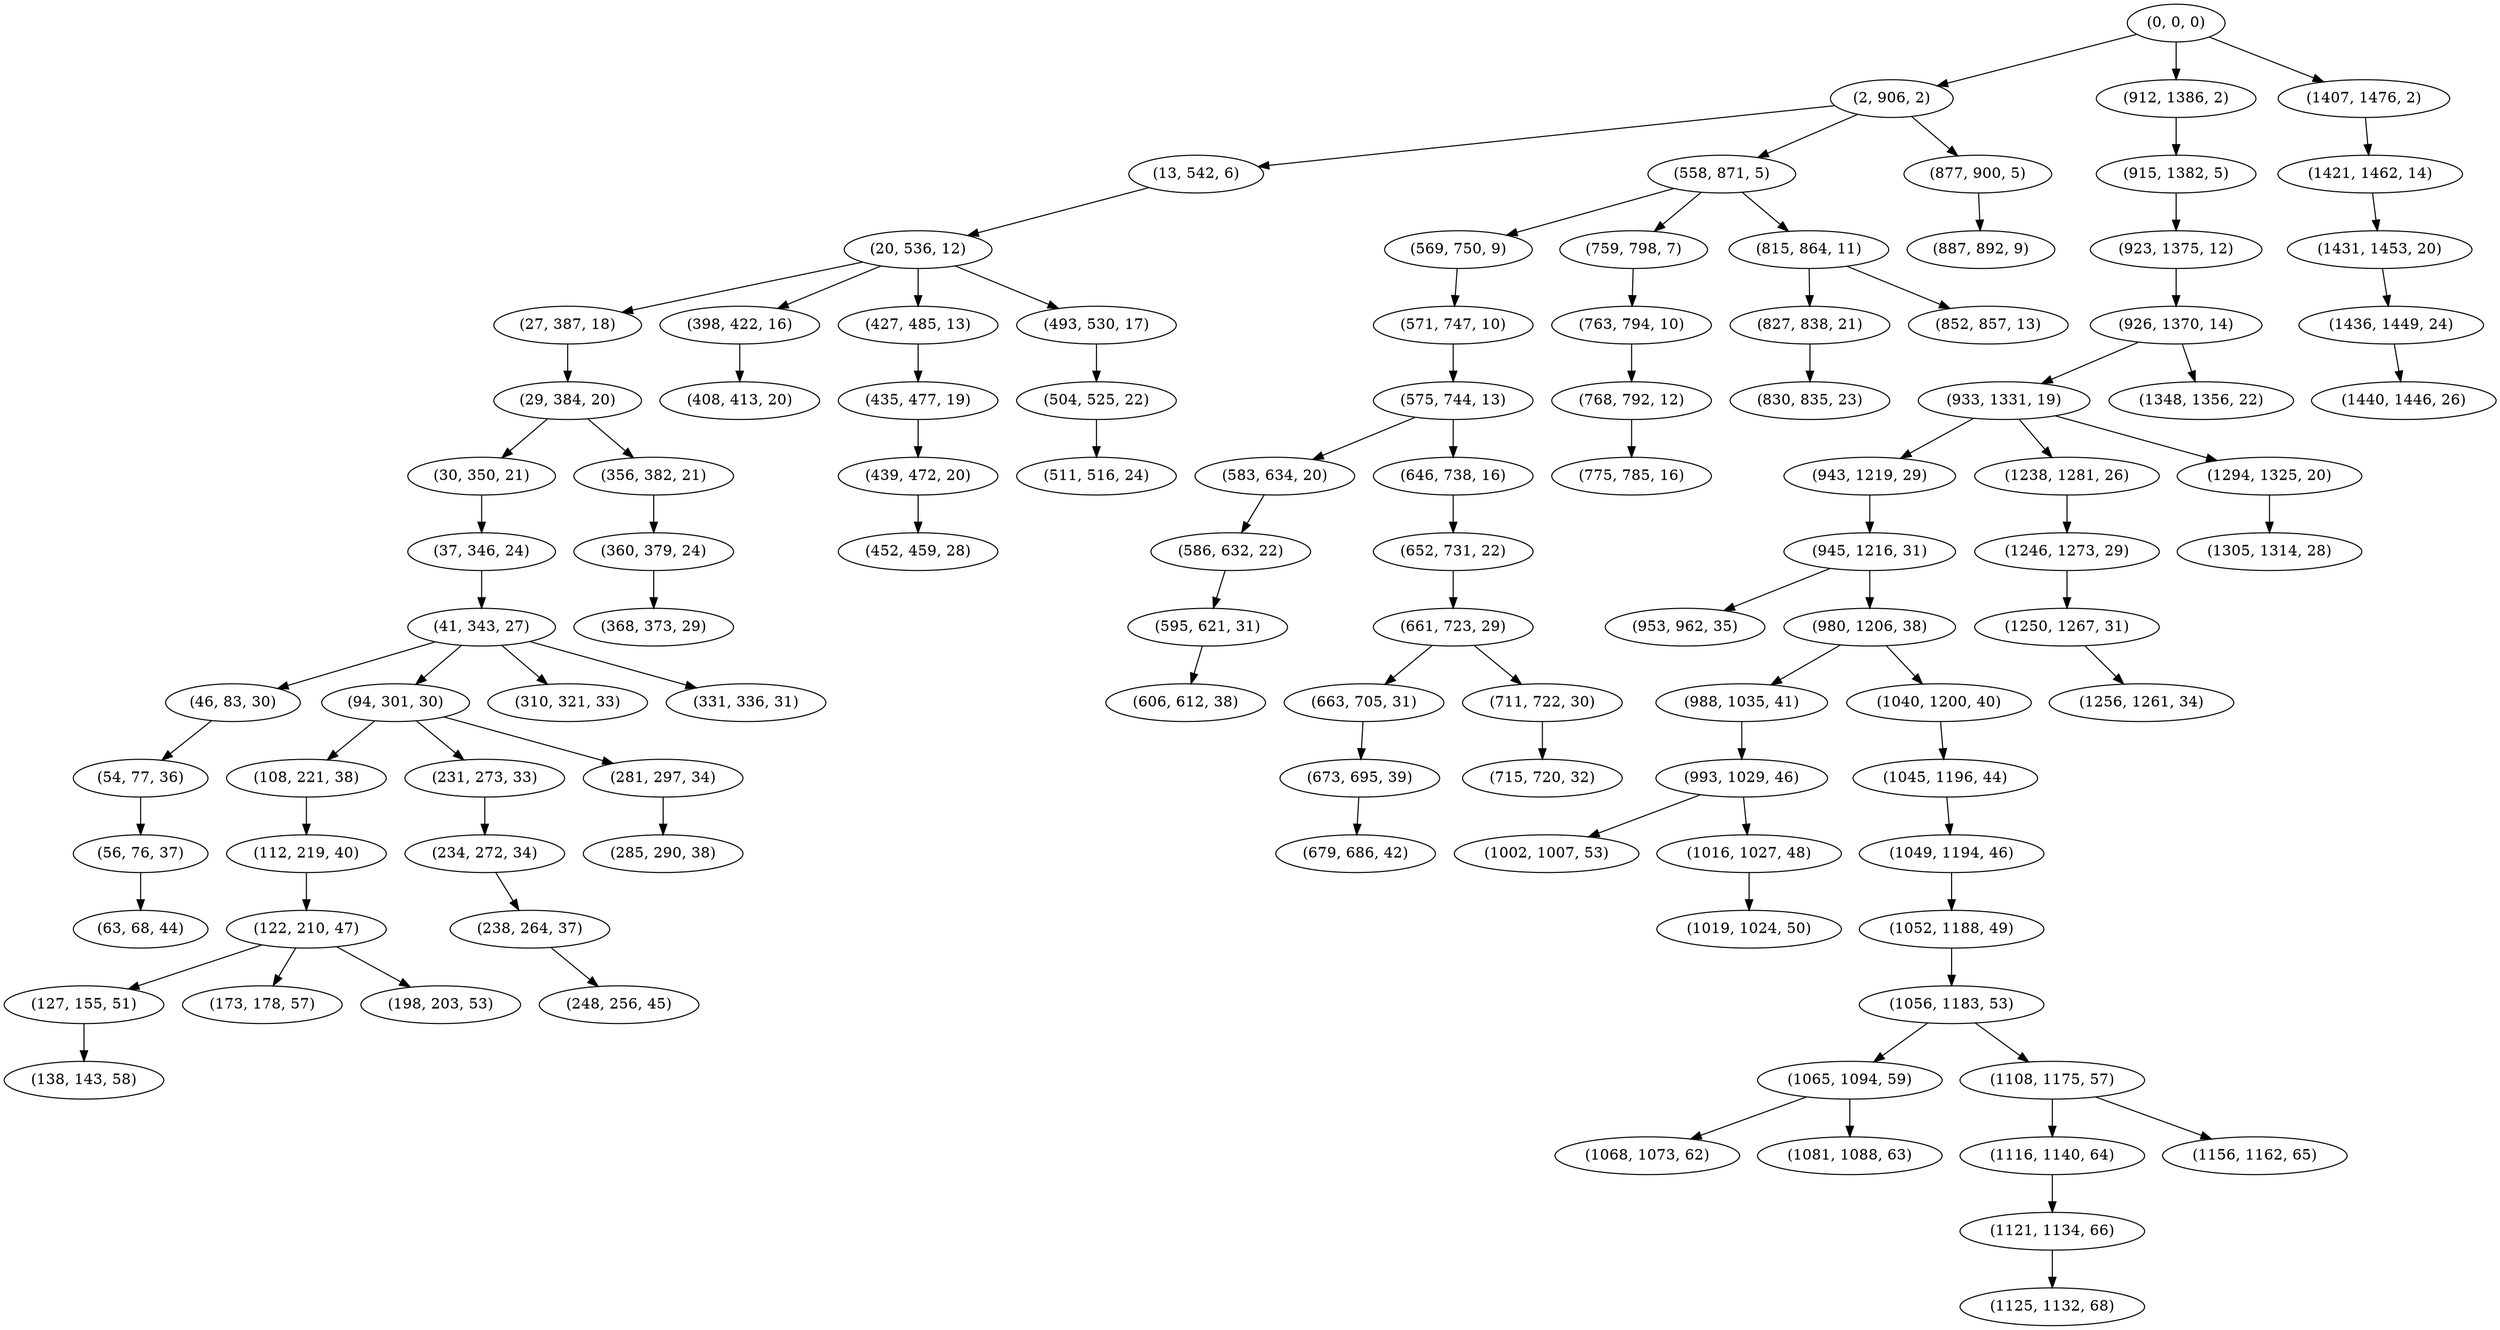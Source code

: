 digraph tree {
    "(0, 0, 0)";
    "(2, 906, 2)";
    "(13, 542, 6)";
    "(20, 536, 12)";
    "(27, 387, 18)";
    "(29, 384, 20)";
    "(30, 350, 21)";
    "(37, 346, 24)";
    "(41, 343, 27)";
    "(46, 83, 30)";
    "(54, 77, 36)";
    "(56, 76, 37)";
    "(63, 68, 44)";
    "(94, 301, 30)";
    "(108, 221, 38)";
    "(112, 219, 40)";
    "(122, 210, 47)";
    "(127, 155, 51)";
    "(138, 143, 58)";
    "(173, 178, 57)";
    "(198, 203, 53)";
    "(231, 273, 33)";
    "(234, 272, 34)";
    "(238, 264, 37)";
    "(248, 256, 45)";
    "(281, 297, 34)";
    "(285, 290, 38)";
    "(310, 321, 33)";
    "(331, 336, 31)";
    "(356, 382, 21)";
    "(360, 379, 24)";
    "(368, 373, 29)";
    "(398, 422, 16)";
    "(408, 413, 20)";
    "(427, 485, 13)";
    "(435, 477, 19)";
    "(439, 472, 20)";
    "(452, 459, 28)";
    "(493, 530, 17)";
    "(504, 525, 22)";
    "(511, 516, 24)";
    "(558, 871, 5)";
    "(569, 750, 9)";
    "(571, 747, 10)";
    "(575, 744, 13)";
    "(583, 634, 20)";
    "(586, 632, 22)";
    "(595, 621, 31)";
    "(606, 612, 38)";
    "(646, 738, 16)";
    "(652, 731, 22)";
    "(661, 723, 29)";
    "(663, 705, 31)";
    "(673, 695, 39)";
    "(679, 686, 42)";
    "(711, 722, 30)";
    "(715, 720, 32)";
    "(759, 798, 7)";
    "(763, 794, 10)";
    "(768, 792, 12)";
    "(775, 785, 16)";
    "(815, 864, 11)";
    "(827, 838, 21)";
    "(830, 835, 23)";
    "(852, 857, 13)";
    "(877, 900, 5)";
    "(887, 892, 9)";
    "(912, 1386, 2)";
    "(915, 1382, 5)";
    "(923, 1375, 12)";
    "(926, 1370, 14)";
    "(933, 1331, 19)";
    "(943, 1219, 29)";
    "(945, 1216, 31)";
    "(953, 962, 35)";
    "(980, 1206, 38)";
    "(988, 1035, 41)";
    "(993, 1029, 46)";
    "(1002, 1007, 53)";
    "(1016, 1027, 48)";
    "(1019, 1024, 50)";
    "(1040, 1200, 40)";
    "(1045, 1196, 44)";
    "(1049, 1194, 46)";
    "(1052, 1188, 49)";
    "(1056, 1183, 53)";
    "(1065, 1094, 59)";
    "(1068, 1073, 62)";
    "(1081, 1088, 63)";
    "(1108, 1175, 57)";
    "(1116, 1140, 64)";
    "(1121, 1134, 66)";
    "(1125, 1132, 68)";
    "(1156, 1162, 65)";
    "(1238, 1281, 26)";
    "(1246, 1273, 29)";
    "(1250, 1267, 31)";
    "(1256, 1261, 34)";
    "(1294, 1325, 20)";
    "(1305, 1314, 28)";
    "(1348, 1356, 22)";
    "(1407, 1476, 2)";
    "(1421, 1462, 14)";
    "(1431, 1453, 20)";
    "(1436, 1449, 24)";
    "(1440, 1446, 26)";
    "(0, 0, 0)" -> "(2, 906, 2)";
    "(0, 0, 0)" -> "(912, 1386, 2)";
    "(0, 0, 0)" -> "(1407, 1476, 2)";
    "(2, 906, 2)" -> "(13, 542, 6)";
    "(2, 906, 2)" -> "(558, 871, 5)";
    "(2, 906, 2)" -> "(877, 900, 5)";
    "(13, 542, 6)" -> "(20, 536, 12)";
    "(20, 536, 12)" -> "(27, 387, 18)";
    "(20, 536, 12)" -> "(398, 422, 16)";
    "(20, 536, 12)" -> "(427, 485, 13)";
    "(20, 536, 12)" -> "(493, 530, 17)";
    "(27, 387, 18)" -> "(29, 384, 20)";
    "(29, 384, 20)" -> "(30, 350, 21)";
    "(29, 384, 20)" -> "(356, 382, 21)";
    "(30, 350, 21)" -> "(37, 346, 24)";
    "(37, 346, 24)" -> "(41, 343, 27)";
    "(41, 343, 27)" -> "(46, 83, 30)";
    "(41, 343, 27)" -> "(94, 301, 30)";
    "(41, 343, 27)" -> "(310, 321, 33)";
    "(41, 343, 27)" -> "(331, 336, 31)";
    "(46, 83, 30)" -> "(54, 77, 36)";
    "(54, 77, 36)" -> "(56, 76, 37)";
    "(56, 76, 37)" -> "(63, 68, 44)";
    "(94, 301, 30)" -> "(108, 221, 38)";
    "(94, 301, 30)" -> "(231, 273, 33)";
    "(94, 301, 30)" -> "(281, 297, 34)";
    "(108, 221, 38)" -> "(112, 219, 40)";
    "(112, 219, 40)" -> "(122, 210, 47)";
    "(122, 210, 47)" -> "(127, 155, 51)";
    "(122, 210, 47)" -> "(173, 178, 57)";
    "(122, 210, 47)" -> "(198, 203, 53)";
    "(127, 155, 51)" -> "(138, 143, 58)";
    "(231, 273, 33)" -> "(234, 272, 34)";
    "(234, 272, 34)" -> "(238, 264, 37)";
    "(238, 264, 37)" -> "(248, 256, 45)";
    "(281, 297, 34)" -> "(285, 290, 38)";
    "(356, 382, 21)" -> "(360, 379, 24)";
    "(360, 379, 24)" -> "(368, 373, 29)";
    "(398, 422, 16)" -> "(408, 413, 20)";
    "(427, 485, 13)" -> "(435, 477, 19)";
    "(435, 477, 19)" -> "(439, 472, 20)";
    "(439, 472, 20)" -> "(452, 459, 28)";
    "(493, 530, 17)" -> "(504, 525, 22)";
    "(504, 525, 22)" -> "(511, 516, 24)";
    "(558, 871, 5)" -> "(569, 750, 9)";
    "(558, 871, 5)" -> "(759, 798, 7)";
    "(558, 871, 5)" -> "(815, 864, 11)";
    "(569, 750, 9)" -> "(571, 747, 10)";
    "(571, 747, 10)" -> "(575, 744, 13)";
    "(575, 744, 13)" -> "(583, 634, 20)";
    "(575, 744, 13)" -> "(646, 738, 16)";
    "(583, 634, 20)" -> "(586, 632, 22)";
    "(586, 632, 22)" -> "(595, 621, 31)";
    "(595, 621, 31)" -> "(606, 612, 38)";
    "(646, 738, 16)" -> "(652, 731, 22)";
    "(652, 731, 22)" -> "(661, 723, 29)";
    "(661, 723, 29)" -> "(663, 705, 31)";
    "(661, 723, 29)" -> "(711, 722, 30)";
    "(663, 705, 31)" -> "(673, 695, 39)";
    "(673, 695, 39)" -> "(679, 686, 42)";
    "(711, 722, 30)" -> "(715, 720, 32)";
    "(759, 798, 7)" -> "(763, 794, 10)";
    "(763, 794, 10)" -> "(768, 792, 12)";
    "(768, 792, 12)" -> "(775, 785, 16)";
    "(815, 864, 11)" -> "(827, 838, 21)";
    "(815, 864, 11)" -> "(852, 857, 13)";
    "(827, 838, 21)" -> "(830, 835, 23)";
    "(877, 900, 5)" -> "(887, 892, 9)";
    "(912, 1386, 2)" -> "(915, 1382, 5)";
    "(915, 1382, 5)" -> "(923, 1375, 12)";
    "(923, 1375, 12)" -> "(926, 1370, 14)";
    "(926, 1370, 14)" -> "(933, 1331, 19)";
    "(926, 1370, 14)" -> "(1348, 1356, 22)";
    "(933, 1331, 19)" -> "(943, 1219, 29)";
    "(933, 1331, 19)" -> "(1238, 1281, 26)";
    "(933, 1331, 19)" -> "(1294, 1325, 20)";
    "(943, 1219, 29)" -> "(945, 1216, 31)";
    "(945, 1216, 31)" -> "(953, 962, 35)";
    "(945, 1216, 31)" -> "(980, 1206, 38)";
    "(980, 1206, 38)" -> "(988, 1035, 41)";
    "(980, 1206, 38)" -> "(1040, 1200, 40)";
    "(988, 1035, 41)" -> "(993, 1029, 46)";
    "(993, 1029, 46)" -> "(1002, 1007, 53)";
    "(993, 1029, 46)" -> "(1016, 1027, 48)";
    "(1016, 1027, 48)" -> "(1019, 1024, 50)";
    "(1040, 1200, 40)" -> "(1045, 1196, 44)";
    "(1045, 1196, 44)" -> "(1049, 1194, 46)";
    "(1049, 1194, 46)" -> "(1052, 1188, 49)";
    "(1052, 1188, 49)" -> "(1056, 1183, 53)";
    "(1056, 1183, 53)" -> "(1065, 1094, 59)";
    "(1056, 1183, 53)" -> "(1108, 1175, 57)";
    "(1065, 1094, 59)" -> "(1068, 1073, 62)";
    "(1065, 1094, 59)" -> "(1081, 1088, 63)";
    "(1108, 1175, 57)" -> "(1116, 1140, 64)";
    "(1108, 1175, 57)" -> "(1156, 1162, 65)";
    "(1116, 1140, 64)" -> "(1121, 1134, 66)";
    "(1121, 1134, 66)" -> "(1125, 1132, 68)";
    "(1238, 1281, 26)" -> "(1246, 1273, 29)";
    "(1246, 1273, 29)" -> "(1250, 1267, 31)";
    "(1250, 1267, 31)" -> "(1256, 1261, 34)";
    "(1294, 1325, 20)" -> "(1305, 1314, 28)";
    "(1407, 1476, 2)" -> "(1421, 1462, 14)";
    "(1421, 1462, 14)" -> "(1431, 1453, 20)";
    "(1431, 1453, 20)" -> "(1436, 1449, 24)";
    "(1436, 1449, 24)" -> "(1440, 1446, 26)";
}
